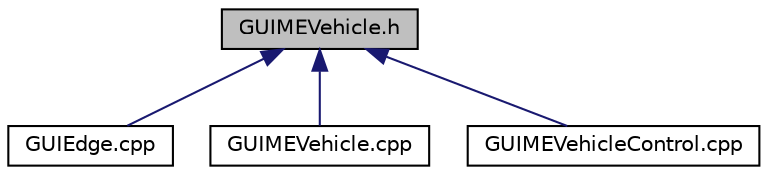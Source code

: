 digraph "GUIMEVehicle.h"
{
  edge [fontname="Helvetica",fontsize="10",labelfontname="Helvetica",labelfontsize="10"];
  node [fontname="Helvetica",fontsize="10",shape=record];
  Node97 [label="GUIMEVehicle.h",height=0.2,width=0.4,color="black", fillcolor="grey75", style="filled", fontcolor="black"];
  Node97 -> Node98 [dir="back",color="midnightblue",fontsize="10",style="solid",fontname="Helvetica"];
  Node98 [label="GUIEdge.cpp",height=0.2,width=0.4,color="black", fillcolor="white", style="filled",URL="$d4/d6a/_g_u_i_edge_8cpp.html"];
  Node97 -> Node99 [dir="back",color="midnightblue",fontsize="10",style="solid",fontname="Helvetica"];
  Node99 [label="GUIMEVehicle.cpp",height=0.2,width=0.4,color="black", fillcolor="white", style="filled",URL="$d4/d6d/_g_u_i_m_e_vehicle_8cpp.html"];
  Node97 -> Node100 [dir="back",color="midnightblue",fontsize="10",style="solid",fontname="Helvetica"];
  Node100 [label="GUIMEVehicleControl.cpp",height=0.2,width=0.4,color="black", fillcolor="white", style="filled",URL="$d0/d0d/_g_u_i_m_e_vehicle_control_8cpp.html"];
}
